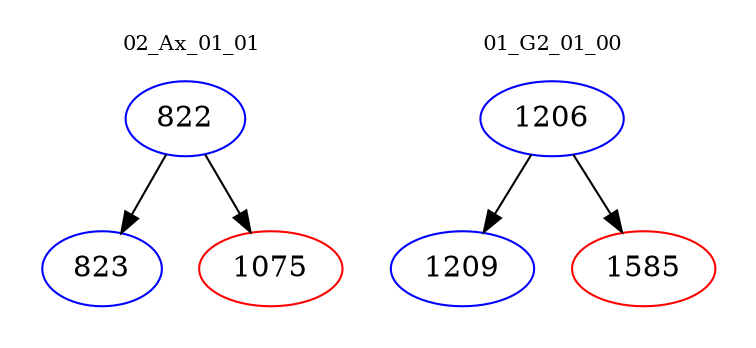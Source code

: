 digraph{
subgraph cluster_0 {
color = white
label = "02_Ax_01_01";
fontsize=10;
T0_822 [label="822", color="blue"]
T0_822 -> T0_823 [color="black"]
T0_823 [label="823", color="blue"]
T0_822 -> T0_1075 [color="black"]
T0_1075 [label="1075", color="red"]
}
subgraph cluster_1 {
color = white
label = "01_G2_01_00";
fontsize=10;
T1_1206 [label="1206", color="blue"]
T1_1206 -> T1_1209 [color="black"]
T1_1209 [label="1209", color="blue"]
T1_1206 -> T1_1585 [color="black"]
T1_1585 [label="1585", color="red"]
}
}
